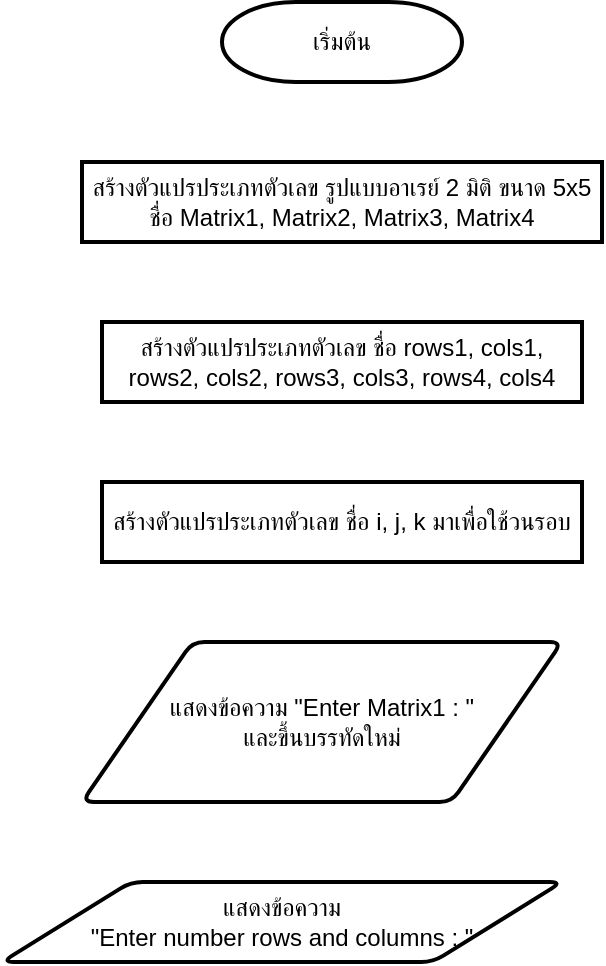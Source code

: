 <mxfile version="25.0.3">
  <diagram name="Page-1" id="VVBMkOrTxgWf7KlMhNJL">
    <mxGraphModel dx="512" dy="467" grid="1" gridSize="10" guides="1" tooltips="1" connect="1" arrows="1" fold="1" page="1" pageScale="1" pageWidth="850" pageHeight="1100" math="0" shadow="0">
      <root>
        <mxCell id="0" />
        <mxCell id="1" parent="0" />
        <mxCell id="CFk_xsP78PV8OFuylaRM-1" value="เริ่มต้น" style="strokeWidth=2;html=1;shape=mxgraph.flowchart.terminator;whiteSpace=wrap;" vertex="1" parent="1">
          <mxGeometry x="190" y="40" width="120" height="40" as="geometry" />
        </mxCell>
        <mxCell id="CFk_xsP78PV8OFuylaRM-2" value="สร้างตัวแปรประเภทตัวเลข รูปแบบอาเรย์ 2 มิติ ขนาด 5x5 ชื่อ Matrix1, Matrix2, Matrix3, Matrix4" style="rounded=1;whiteSpace=wrap;html=1;absoluteArcSize=1;arcSize=0;strokeWidth=2;" vertex="1" parent="1">
          <mxGeometry x="120" y="120" width="260" height="40" as="geometry" />
        </mxCell>
        <mxCell id="CFk_xsP78PV8OFuylaRM-3" value="สร้างตัวแปรประเภทตัวเลข ชื่อ rows1, cols1, rows2, cols2, rows3, cols3, rows4, cols4" style="rounded=1;whiteSpace=wrap;html=1;absoluteArcSize=1;arcSize=0;strokeWidth=2;" vertex="1" parent="1">
          <mxGeometry x="130" y="200" width="240" height="40" as="geometry" />
        </mxCell>
        <mxCell id="CFk_xsP78PV8OFuylaRM-4" value="สร้างตัวแปรประเภทตัวเลข ชื่อ i, j, k มาเพื่อใช้วนรอบ" style="rounded=1;whiteSpace=wrap;html=1;absoluteArcSize=1;arcSize=0;strokeWidth=2;" vertex="1" parent="1">
          <mxGeometry x="130" y="280" width="240" height="40" as="geometry" />
        </mxCell>
        <mxCell id="CFk_xsP78PV8OFuylaRM-5" value="แสดงข้อความ &quot;Enter Matrix1 :&amp;nbsp;&quot;&lt;div&gt;และขึ้นบรรทัดใหม่&lt;/div&gt;" style="shape=parallelogram;html=1;strokeWidth=2;perimeter=parallelogramPerimeter;whiteSpace=wrap;rounded=1;arcSize=12;size=0.23;" vertex="1" parent="1">
          <mxGeometry x="120" y="360" width="240" height="80" as="geometry" />
        </mxCell>
        <mxCell id="CFk_xsP78PV8OFuylaRM-6" value="แสดงข้อความ&lt;div&gt;&quot;Enter number rows and columns :&amp;nbsp;&quot;&lt;br&gt;&lt;/div&gt;" style="shape=parallelogram;html=1;strokeWidth=2;perimeter=parallelogramPerimeter;whiteSpace=wrap;rounded=1;arcSize=12;size=0.23;" vertex="1" parent="1">
          <mxGeometry x="80" y="480" width="280" height="40" as="geometry" />
        </mxCell>
      </root>
    </mxGraphModel>
  </diagram>
</mxfile>

